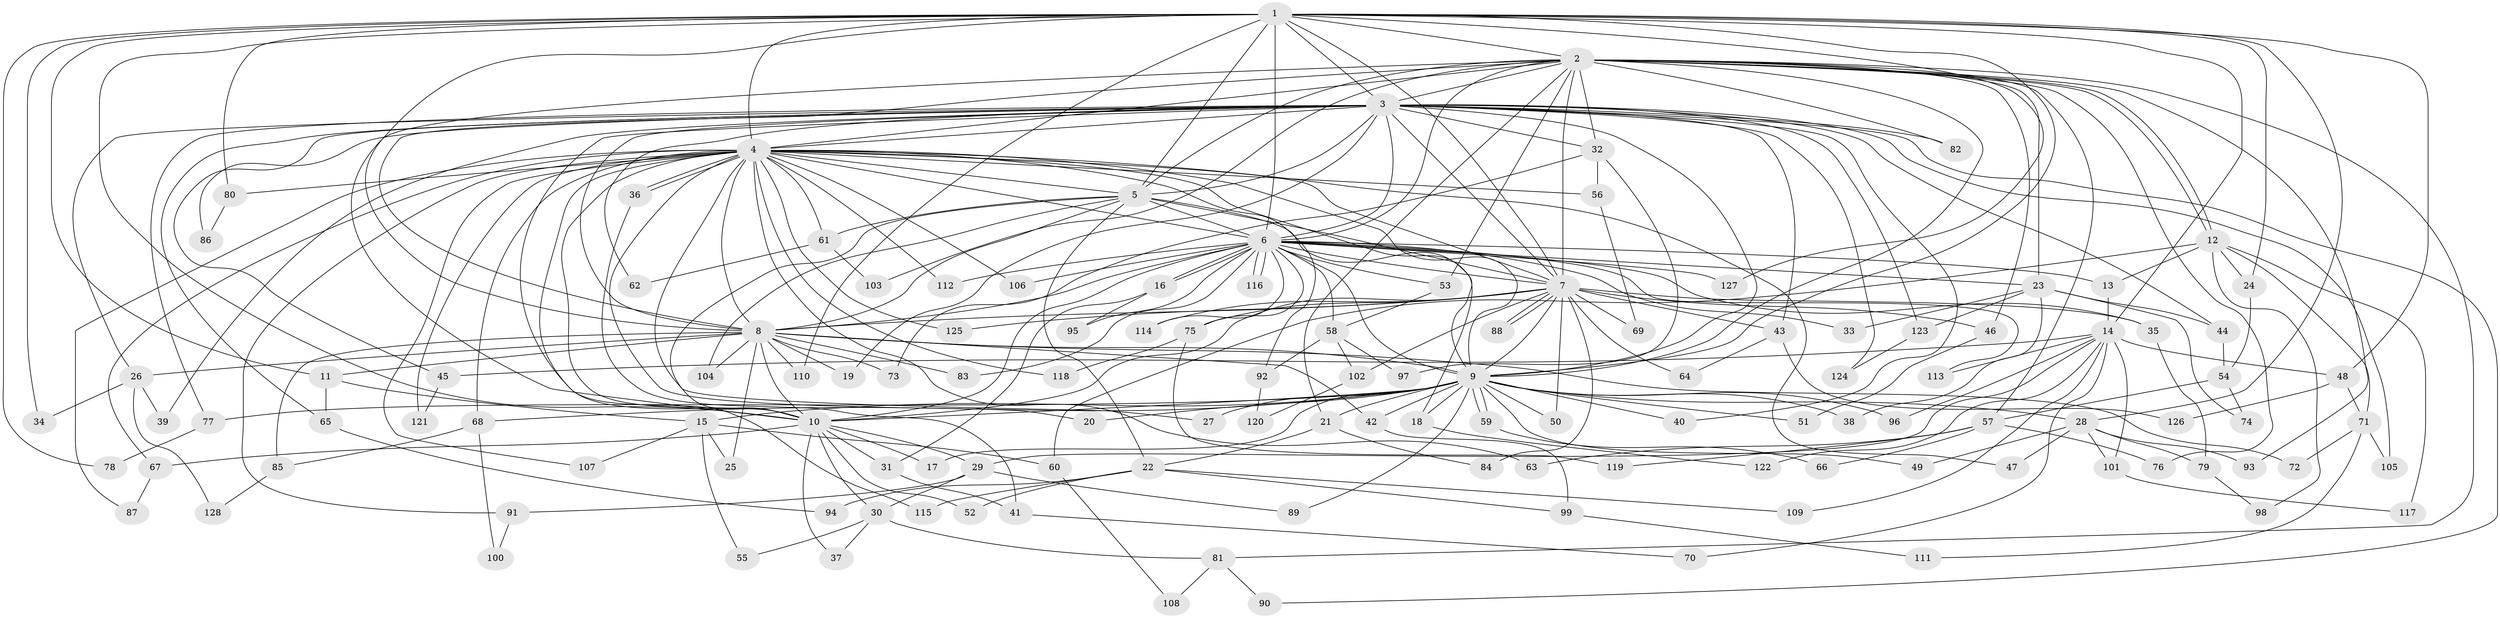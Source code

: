 // Generated by graph-tools (version 1.1) at 2025/13/03/09/25 04:13:57]
// undirected, 128 vertices, 281 edges
graph export_dot {
graph [start="1"]
  node [color=gray90,style=filled];
  1;
  2;
  3;
  4;
  5;
  6;
  7;
  8;
  9;
  10;
  11;
  12;
  13;
  14;
  15;
  16;
  17;
  18;
  19;
  20;
  21;
  22;
  23;
  24;
  25;
  26;
  27;
  28;
  29;
  30;
  31;
  32;
  33;
  34;
  35;
  36;
  37;
  38;
  39;
  40;
  41;
  42;
  43;
  44;
  45;
  46;
  47;
  48;
  49;
  50;
  51;
  52;
  53;
  54;
  55;
  56;
  57;
  58;
  59;
  60;
  61;
  62;
  63;
  64;
  65;
  66;
  67;
  68;
  69;
  70;
  71;
  72;
  73;
  74;
  75;
  76;
  77;
  78;
  79;
  80;
  81;
  82;
  83;
  84;
  85;
  86;
  87;
  88;
  89;
  90;
  91;
  92;
  93;
  94;
  95;
  96;
  97;
  98;
  99;
  100;
  101;
  102;
  103;
  104;
  105;
  106;
  107;
  108;
  109;
  110;
  111;
  112;
  113;
  114;
  115;
  116;
  117;
  118;
  119;
  120;
  121;
  122;
  123;
  124;
  125;
  126;
  127;
  128;
  1 -- 2;
  1 -- 3;
  1 -- 4;
  1 -- 5;
  1 -- 6;
  1 -- 7;
  1 -- 8;
  1 -- 9;
  1 -- 10;
  1 -- 11;
  1 -- 14;
  1 -- 24;
  1 -- 28;
  1 -- 34;
  1 -- 48;
  1 -- 78;
  1 -- 80;
  1 -- 110;
  1 -- 127;
  2 -- 3;
  2 -- 4;
  2 -- 5;
  2 -- 6;
  2 -- 7;
  2 -- 8;
  2 -- 9;
  2 -- 10;
  2 -- 12;
  2 -- 12;
  2 -- 21;
  2 -- 23;
  2 -- 32;
  2 -- 46;
  2 -- 53;
  2 -- 57;
  2 -- 76;
  2 -- 81;
  2 -- 82;
  2 -- 93;
  2 -- 103;
  3 -- 4;
  3 -- 5;
  3 -- 6;
  3 -- 7;
  3 -- 8;
  3 -- 9;
  3 -- 10;
  3 -- 19;
  3 -- 26;
  3 -- 32;
  3 -- 39;
  3 -- 40;
  3 -- 43;
  3 -- 44;
  3 -- 45;
  3 -- 62;
  3 -- 65;
  3 -- 77;
  3 -- 82;
  3 -- 86;
  3 -- 90;
  3 -- 105;
  3 -- 123;
  3 -- 124;
  4 -- 5;
  4 -- 6;
  4 -- 7;
  4 -- 8;
  4 -- 9;
  4 -- 10;
  4 -- 18;
  4 -- 20;
  4 -- 27;
  4 -- 36;
  4 -- 36;
  4 -- 47;
  4 -- 56;
  4 -- 61;
  4 -- 63;
  4 -- 67;
  4 -- 68;
  4 -- 80;
  4 -- 87;
  4 -- 91;
  4 -- 92;
  4 -- 106;
  4 -- 107;
  4 -- 112;
  4 -- 115;
  4 -- 118;
  4 -- 121;
  4 -- 125;
  5 -- 6;
  5 -- 7;
  5 -- 8;
  5 -- 9;
  5 -- 10;
  5 -- 22;
  5 -- 61;
  5 -- 104;
  6 -- 7;
  6 -- 8;
  6 -- 9;
  6 -- 10;
  6 -- 13;
  6 -- 16;
  6 -- 16;
  6 -- 23;
  6 -- 33;
  6 -- 35;
  6 -- 53;
  6 -- 58;
  6 -- 75;
  6 -- 83;
  6 -- 95;
  6 -- 106;
  6 -- 112;
  6 -- 113;
  6 -- 114;
  6 -- 116;
  6 -- 116;
  6 -- 127;
  7 -- 8;
  7 -- 9;
  7 -- 10;
  7 -- 35;
  7 -- 43;
  7 -- 46;
  7 -- 50;
  7 -- 64;
  7 -- 69;
  7 -- 75;
  7 -- 84;
  7 -- 88;
  7 -- 88;
  7 -- 102;
  7 -- 114;
  7 -- 125;
  8 -- 9;
  8 -- 10;
  8 -- 11;
  8 -- 19;
  8 -- 25;
  8 -- 26;
  8 -- 42;
  8 -- 72;
  8 -- 73;
  8 -- 83;
  8 -- 85;
  8 -- 104;
  8 -- 110;
  9 -- 10;
  9 -- 15;
  9 -- 17;
  9 -- 18;
  9 -- 20;
  9 -- 21;
  9 -- 27;
  9 -- 28;
  9 -- 38;
  9 -- 40;
  9 -- 42;
  9 -- 49;
  9 -- 50;
  9 -- 51;
  9 -- 59;
  9 -- 59;
  9 -- 68;
  9 -- 77;
  9 -- 89;
  9 -- 96;
  10 -- 17;
  10 -- 29;
  10 -- 30;
  10 -- 31;
  10 -- 37;
  10 -- 52;
  10 -- 67;
  11 -- 15;
  11 -- 65;
  12 -- 13;
  12 -- 24;
  12 -- 60;
  12 -- 71;
  12 -- 98;
  12 -- 117;
  13 -- 14;
  14 -- 29;
  14 -- 45;
  14 -- 48;
  14 -- 70;
  14 -- 96;
  14 -- 101;
  14 -- 109;
  14 -- 113;
  14 -- 122;
  15 -- 25;
  15 -- 55;
  15 -- 60;
  15 -- 107;
  16 -- 31;
  16 -- 95;
  18 -- 122;
  21 -- 22;
  21 -- 84;
  22 -- 52;
  22 -- 94;
  22 -- 99;
  22 -- 109;
  22 -- 115;
  23 -- 33;
  23 -- 38;
  23 -- 44;
  23 -- 74;
  23 -- 123;
  24 -- 54;
  26 -- 34;
  26 -- 39;
  26 -- 128;
  28 -- 47;
  28 -- 49;
  28 -- 79;
  28 -- 93;
  28 -- 101;
  29 -- 30;
  29 -- 89;
  29 -- 91;
  30 -- 37;
  30 -- 55;
  30 -- 81;
  31 -- 41;
  32 -- 56;
  32 -- 73;
  32 -- 97;
  35 -- 79;
  36 -- 41;
  41 -- 70;
  42 -- 99;
  43 -- 64;
  43 -- 126;
  44 -- 54;
  45 -- 121;
  46 -- 51;
  48 -- 71;
  48 -- 126;
  53 -- 58;
  54 -- 57;
  54 -- 74;
  56 -- 69;
  57 -- 63;
  57 -- 66;
  57 -- 76;
  57 -- 119;
  58 -- 92;
  58 -- 97;
  58 -- 102;
  59 -- 66;
  60 -- 108;
  61 -- 62;
  61 -- 103;
  65 -- 94;
  67 -- 87;
  68 -- 85;
  68 -- 100;
  71 -- 72;
  71 -- 105;
  71 -- 111;
  75 -- 118;
  75 -- 119;
  77 -- 78;
  79 -- 98;
  80 -- 86;
  81 -- 90;
  81 -- 108;
  85 -- 128;
  91 -- 100;
  92 -- 120;
  99 -- 111;
  101 -- 117;
  102 -- 120;
  123 -- 124;
}
